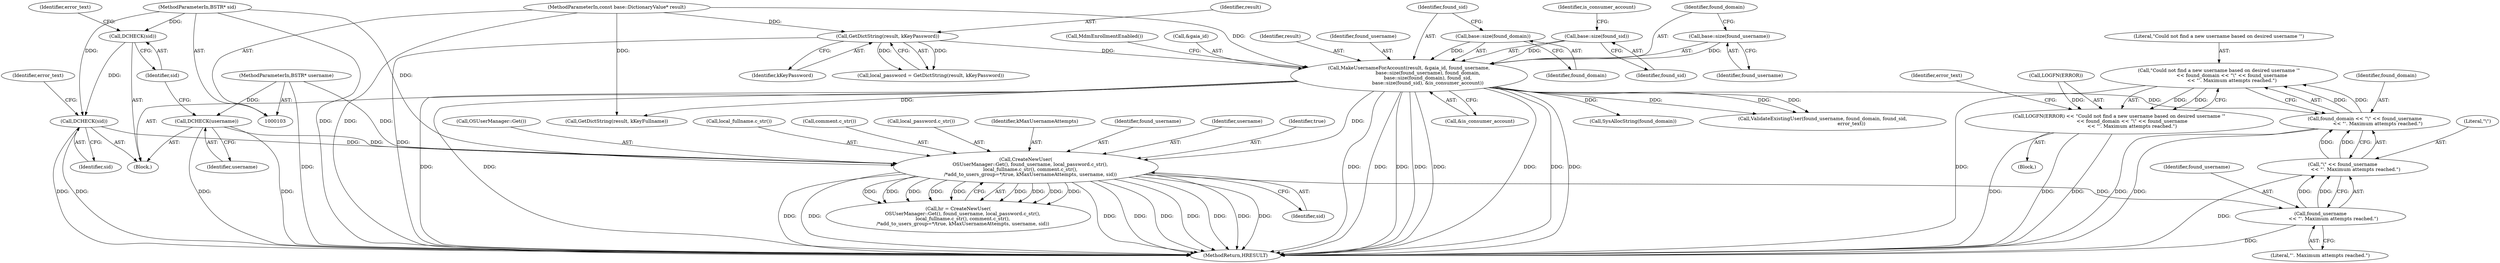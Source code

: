 digraph "0_Chrome_2440e872debd68ae7c2a8bf9ddb34df2cce378cd_0@API" {
"1000287" [label="(Call,\"Could not find a new username based on desired username '\"\n                 << found_domain << \"\\\" << found_username\n                 << \"'. Maximum attempts reached.\")"];
"1000289" [label="(Call,found_domain << \"\\\" << found_username\n                 << \"'. Maximum attempts reached.\")"];
"1000140" [label="(Call,MakeUsernameForAccount(result, &gaia_id, found_username,\n                         base::size(found_username), found_domain,\n                         base::size(found_domain), found_sid,\n                         base::size(found_sid), &is_consumer_account))"];
"1000129" [label="(Call,GetDictString(result, kKeyPassword))"];
"1000104" [label="(MethodParameterIn,const base::DictionaryValue* result)"];
"1000145" [label="(Call,base::size(found_username))"];
"1000148" [label="(Call,base::size(found_domain))"];
"1000151" [label="(Call,base::size(found_sid))"];
"1000291" [label="(Call,\"\\\" << found_username\n                 << \"'. Maximum attempts reached.\")"];
"1000293" [label="(Call,found_username\n                 << \"'. Maximum attempts reached.\")"];
"1000268" [label="(Call,CreateNewUser(\n      OSUserManager::Get(), found_username, local_password.c_str(),\n      local_fullname.c_str(), comment.c_str(),\n      /*add_to_users_group=*/true, kMaxUsernameAttempts, username, sid))"];
"1000114" [label="(Call,DCHECK(username))"];
"1000106" [label="(MethodParameterIn,BSTR* username)"];
"1000120" [label="(Call,DCHECK(sid))"];
"1000116" [label="(Call,DCHECK(sid))"];
"1000107" [label="(MethodParameterIn,BSTR* sid)"];
"1000284" [label="(Call,LOGFN(ERROR) << \"Could not find a new username based on desired username '\"\n                 << found_domain << \"\\\" << found_username\n                 << \"'. Maximum attempts reached.\")"];
"1000268" [label="(Call,CreateNewUser(\n      OSUserManager::Get(), found_username, local_password.c_str(),\n      local_fullname.c_str(), comment.c_str(),\n      /*add_to_users_group=*/true, kMaxUsernameAttempts, username, sid))"];
"1000119" [label="(Identifier,error_text)"];
"1000157" [label="(Call,MdmEnrollmentEnabled())"];
"1000104" [label="(MethodParameterIn,const base::DictionaryValue* result)"];
"1000274" [label="(Identifier,true)"];
"1000150" [label="(Identifier,found_sid)"];
"1000129" [label="(Call,GetDictString(result, kKeyPassword))"];
"1000288" [label="(Literal,\"Could not find a new username based on desired username '\")"];
"1000295" [label="(Literal,\"'. Maximum attempts reached.\")"];
"1000261" [label="(Call,GetDictString(result, kKeyFullname))"];
"1000146" [label="(Identifier,found_username)"];
"1000269" [label="(Call,OSUserManager::Get())"];
"1000272" [label="(Call,local_fullname.c_str())"];
"1000273" [label="(Call,comment.c_str())"];
"1000116" [label="(Call,DCHECK(sid))"];
"1000115" [label="(Identifier,username)"];
"1000142" [label="(Call,&gaia_id)"];
"1000127" [label="(Call,local_password = GetDictString(result, kKeyPassword))"];
"1000294" [label="(Identifier,found_username)"];
"1000303" [label="(Call,SysAllocString(found_domain))"];
"1000130" [label="(Identifier,result)"];
"1000277" [label="(Identifier,sid)"];
"1000271" [label="(Call,local_password.c_str())"];
"1000266" [label="(Call,hr = CreateNewUser(\n      OSUserManager::Get(), found_username, local_password.c_str(),\n      local_fullname.c_str(), comment.c_str(),\n      /*add_to_users_group=*/true, kMaxUsernameAttempts, username, sid))"];
"1000148" [label="(Call,base::size(found_domain))"];
"1000109" [label="(Block,)"];
"1000107" [label="(MethodParameterIn,BSTR* sid)"];
"1000291" [label="(Call,\"\\\" << found_username\n                 << \"'. Maximum attempts reached.\")"];
"1000292" [label="(Literal,\"\\\")"];
"1000140" [label="(Call,MakeUsernameForAccount(result, &gaia_id, found_username,\n                         base::size(found_username), found_domain,\n                         base::size(found_domain), found_sid,\n                         base::size(found_sid), &is_consumer_account))"];
"1000275" [label="(Identifier,kMaxUsernameAttempts)"];
"1000283" [label="(Block,)"];
"1000154" [label="(Identifier,is_consumer_account)"];
"1000290" [label="(Identifier,found_domain)"];
"1000196" [label="(Call,ValidateExistingUser(found_username, found_domain, found_sid,\n                                      error_text))"];
"1000131" [label="(Identifier,kKeyPassword)"];
"1000149" [label="(Identifier,found_domain)"];
"1000121" [label="(Identifier,sid)"];
"1000270" [label="(Identifier,found_username)"];
"1000289" [label="(Call,found_domain << \"\\\" << found_username\n                 << \"'. Maximum attempts reached.\")"];
"1000307" [label="(MethodReturn,HRESULT)"];
"1000141" [label="(Identifier,result)"];
"1000284" [label="(Call,LOGFN(ERROR) << \"Could not find a new username based on desired username '\"\n                 << found_domain << \"\\\" << found_username\n                 << \"'. Maximum attempts reached.\")"];
"1000114" [label="(Call,DCHECK(username))"];
"1000153" [label="(Call,&is_consumer_account)"];
"1000147" [label="(Identifier,found_domain)"];
"1000287" [label="(Call,\"Could not find a new username based on desired username '\"\n                 << found_domain << \"\\\" << found_username\n                 << \"'. Maximum attempts reached.\")"];
"1000145" [label="(Call,base::size(found_username))"];
"1000151" [label="(Call,base::size(found_sid))"];
"1000285" [label="(Call,LOGFN(ERROR))"];
"1000152" [label="(Identifier,found_sid)"];
"1000120" [label="(Call,DCHECK(sid))"];
"1000276" [label="(Identifier,username)"];
"1000106" [label="(MethodParameterIn,BSTR* username)"];
"1000144" [label="(Identifier,found_username)"];
"1000298" [label="(Identifier,error_text)"];
"1000293" [label="(Call,found_username\n                 << \"'. Maximum attempts reached.\")"];
"1000124" [label="(Identifier,error_text)"];
"1000117" [label="(Identifier,sid)"];
"1000287" -> "1000284"  [label="AST: "];
"1000287" -> "1000289"  [label="CFG: "];
"1000288" -> "1000287"  [label="AST: "];
"1000289" -> "1000287"  [label="AST: "];
"1000284" -> "1000287"  [label="CFG: "];
"1000287" -> "1000307"  [label="DDG: "];
"1000287" -> "1000284"  [label="DDG: "];
"1000287" -> "1000284"  [label="DDG: "];
"1000289" -> "1000287"  [label="DDG: "];
"1000289" -> "1000287"  [label="DDG: "];
"1000289" -> "1000291"  [label="CFG: "];
"1000290" -> "1000289"  [label="AST: "];
"1000291" -> "1000289"  [label="AST: "];
"1000289" -> "1000307"  [label="DDG: "];
"1000289" -> "1000307"  [label="DDG: "];
"1000140" -> "1000289"  [label="DDG: "];
"1000291" -> "1000289"  [label="DDG: "];
"1000291" -> "1000289"  [label="DDG: "];
"1000140" -> "1000109"  [label="AST: "];
"1000140" -> "1000153"  [label="CFG: "];
"1000141" -> "1000140"  [label="AST: "];
"1000142" -> "1000140"  [label="AST: "];
"1000144" -> "1000140"  [label="AST: "];
"1000145" -> "1000140"  [label="AST: "];
"1000147" -> "1000140"  [label="AST: "];
"1000148" -> "1000140"  [label="AST: "];
"1000150" -> "1000140"  [label="AST: "];
"1000151" -> "1000140"  [label="AST: "];
"1000153" -> "1000140"  [label="AST: "];
"1000157" -> "1000140"  [label="CFG: "];
"1000140" -> "1000307"  [label="DDG: "];
"1000140" -> "1000307"  [label="DDG: "];
"1000140" -> "1000307"  [label="DDG: "];
"1000140" -> "1000307"  [label="DDG: "];
"1000140" -> "1000307"  [label="DDG: "];
"1000140" -> "1000307"  [label="DDG: "];
"1000140" -> "1000307"  [label="DDG: "];
"1000140" -> "1000307"  [label="DDG: "];
"1000140" -> "1000307"  [label="DDG: "];
"1000140" -> "1000307"  [label="DDG: "];
"1000129" -> "1000140"  [label="DDG: "];
"1000104" -> "1000140"  [label="DDG: "];
"1000145" -> "1000140"  [label="DDG: "];
"1000148" -> "1000140"  [label="DDG: "];
"1000151" -> "1000140"  [label="DDG: "];
"1000140" -> "1000196"  [label="DDG: "];
"1000140" -> "1000196"  [label="DDG: "];
"1000140" -> "1000196"  [label="DDG: "];
"1000140" -> "1000261"  [label="DDG: "];
"1000140" -> "1000268"  [label="DDG: "];
"1000140" -> "1000303"  [label="DDG: "];
"1000129" -> "1000127"  [label="AST: "];
"1000129" -> "1000131"  [label="CFG: "];
"1000130" -> "1000129"  [label="AST: "];
"1000131" -> "1000129"  [label="AST: "];
"1000127" -> "1000129"  [label="CFG: "];
"1000129" -> "1000307"  [label="DDG: "];
"1000129" -> "1000127"  [label="DDG: "];
"1000129" -> "1000127"  [label="DDG: "];
"1000104" -> "1000129"  [label="DDG: "];
"1000104" -> "1000103"  [label="AST: "];
"1000104" -> "1000307"  [label="DDG: "];
"1000104" -> "1000261"  [label="DDG: "];
"1000145" -> "1000146"  [label="CFG: "];
"1000146" -> "1000145"  [label="AST: "];
"1000147" -> "1000145"  [label="CFG: "];
"1000148" -> "1000149"  [label="CFG: "];
"1000149" -> "1000148"  [label="AST: "];
"1000150" -> "1000148"  [label="CFG: "];
"1000151" -> "1000152"  [label="CFG: "];
"1000152" -> "1000151"  [label="AST: "];
"1000154" -> "1000151"  [label="CFG: "];
"1000291" -> "1000293"  [label="CFG: "];
"1000292" -> "1000291"  [label="AST: "];
"1000293" -> "1000291"  [label="AST: "];
"1000291" -> "1000307"  [label="DDG: "];
"1000293" -> "1000291"  [label="DDG: "];
"1000293" -> "1000291"  [label="DDG: "];
"1000293" -> "1000295"  [label="CFG: "];
"1000294" -> "1000293"  [label="AST: "];
"1000295" -> "1000293"  [label="AST: "];
"1000293" -> "1000307"  [label="DDG: "];
"1000268" -> "1000293"  [label="DDG: "];
"1000268" -> "1000266"  [label="AST: "];
"1000268" -> "1000277"  [label="CFG: "];
"1000269" -> "1000268"  [label="AST: "];
"1000270" -> "1000268"  [label="AST: "];
"1000271" -> "1000268"  [label="AST: "];
"1000272" -> "1000268"  [label="AST: "];
"1000273" -> "1000268"  [label="AST: "];
"1000274" -> "1000268"  [label="AST: "];
"1000275" -> "1000268"  [label="AST: "];
"1000276" -> "1000268"  [label="AST: "];
"1000277" -> "1000268"  [label="AST: "];
"1000266" -> "1000268"  [label="CFG: "];
"1000268" -> "1000307"  [label="DDG: "];
"1000268" -> "1000307"  [label="DDG: "];
"1000268" -> "1000307"  [label="DDG: "];
"1000268" -> "1000307"  [label="DDG: "];
"1000268" -> "1000307"  [label="DDG: "];
"1000268" -> "1000307"  [label="DDG: "];
"1000268" -> "1000307"  [label="DDG: "];
"1000268" -> "1000307"  [label="DDG: "];
"1000268" -> "1000307"  [label="DDG: "];
"1000268" -> "1000266"  [label="DDG: "];
"1000268" -> "1000266"  [label="DDG: "];
"1000268" -> "1000266"  [label="DDG: "];
"1000268" -> "1000266"  [label="DDG: "];
"1000268" -> "1000266"  [label="DDG: "];
"1000268" -> "1000266"  [label="DDG: "];
"1000268" -> "1000266"  [label="DDG: "];
"1000268" -> "1000266"  [label="DDG: "];
"1000268" -> "1000266"  [label="DDG: "];
"1000114" -> "1000268"  [label="DDG: "];
"1000106" -> "1000268"  [label="DDG: "];
"1000120" -> "1000268"  [label="DDG: "];
"1000107" -> "1000268"  [label="DDG: "];
"1000114" -> "1000109"  [label="AST: "];
"1000114" -> "1000115"  [label="CFG: "];
"1000115" -> "1000114"  [label="AST: "];
"1000117" -> "1000114"  [label="CFG: "];
"1000114" -> "1000307"  [label="DDG: "];
"1000114" -> "1000307"  [label="DDG: "];
"1000106" -> "1000114"  [label="DDG: "];
"1000106" -> "1000103"  [label="AST: "];
"1000106" -> "1000307"  [label="DDG: "];
"1000120" -> "1000109"  [label="AST: "];
"1000120" -> "1000121"  [label="CFG: "];
"1000121" -> "1000120"  [label="AST: "];
"1000124" -> "1000120"  [label="CFG: "];
"1000120" -> "1000307"  [label="DDG: "];
"1000120" -> "1000307"  [label="DDG: "];
"1000116" -> "1000120"  [label="DDG: "];
"1000107" -> "1000120"  [label="DDG: "];
"1000116" -> "1000109"  [label="AST: "];
"1000116" -> "1000117"  [label="CFG: "];
"1000117" -> "1000116"  [label="AST: "];
"1000119" -> "1000116"  [label="CFG: "];
"1000107" -> "1000116"  [label="DDG: "];
"1000107" -> "1000103"  [label="AST: "];
"1000107" -> "1000307"  [label="DDG: "];
"1000284" -> "1000283"  [label="AST: "];
"1000285" -> "1000284"  [label="AST: "];
"1000298" -> "1000284"  [label="CFG: "];
"1000284" -> "1000307"  [label="DDG: "];
"1000284" -> "1000307"  [label="DDG: "];
"1000284" -> "1000307"  [label="DDG: "];
"1000285" -> "1000284"  [label="DDG: "];
}
